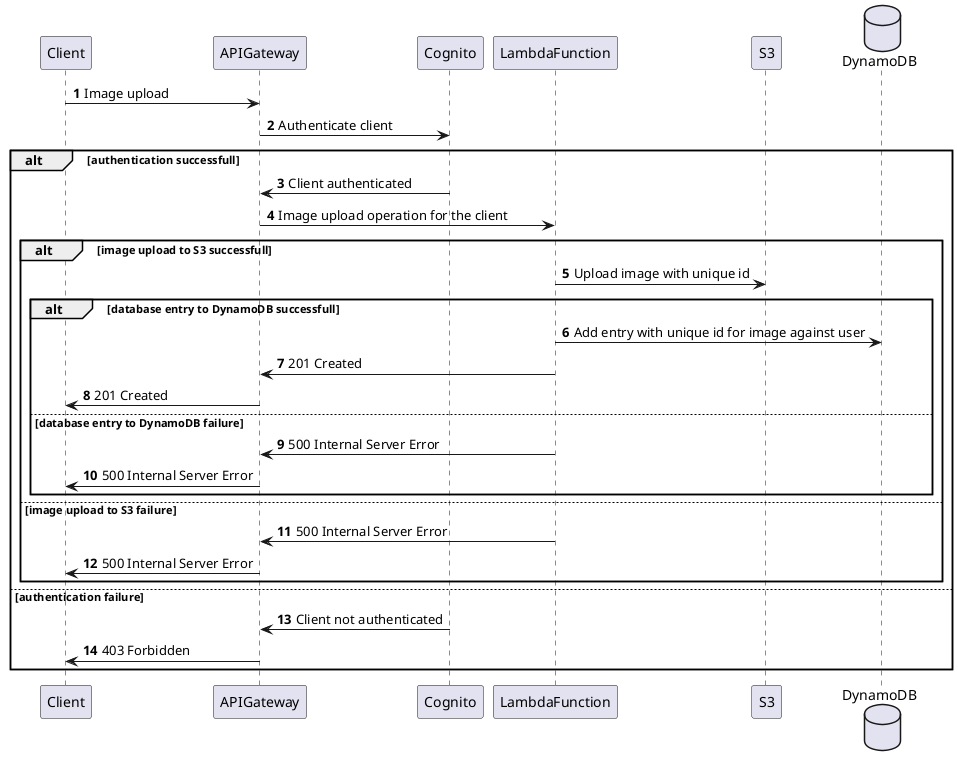 @startuml
autonumber

Client -> APIGateway : Image upload
APIGateway -> Cognito : Authenticate client

alt authentication successfull

Cognito -> APIGateway : Client authenticated
APIGateway -> LambdaFunction : Image upload operation for the client

alt image upload to S3 successfull

LambdaFunction -> S3 : Upload image with unique id

database DynamoDB

alt database entry to DynamoDB successfull

LambdaFunction -> DynamoDB : Add entry with unique id for image against user
LambdaFunction -> APIGateway : 201 Created
APIGateway -> Client : 201 Created

else database entry to DynamoDB failure

LambdaFunction -> APIGateway : 500 Internal Server Error
APIGateway -> Client : 500 Internal Server Error

end

else image upload to S3 failure

LambdaFunction -> APIGateway : 500 Internal Server Error
APIGateway -> Client : 500 Internal Server Error

end


else authentication failure

Cognito -> APIGateway : Client not authenticated
APIGateway -> Client : 403 Forbidden

end

@enduml